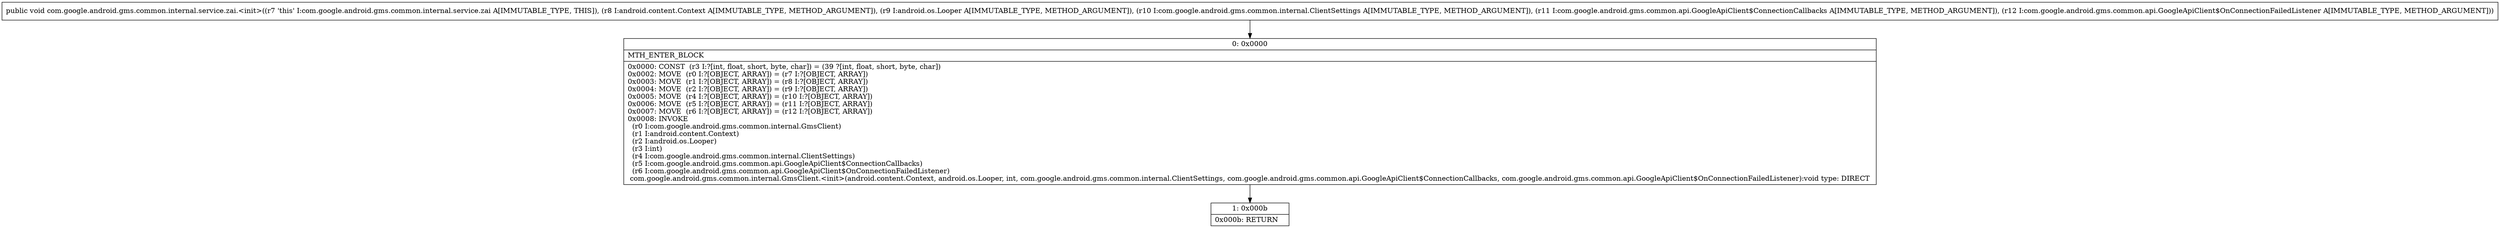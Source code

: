 digraph "CFG forcom.google.android.gms.common.internal.service.zai.\<init\>(Landroid\/content\/Context;Landroid\/os\/Looper;Lcom\/google\/android\/gms\/common\/internal\/ClientSettings;Lcom\/google\/android\/gms\/common\/api\/GoogleApiClient$ConnectionCallbacks;Lcom\/google\/android\/gms\/common\/api\/GoogleApiClient$OnConnectionFailedListener;)V" {
Node_0 [shape=record,label="{0\:\ 0x0000|MTH_ENTER_BLOCK\l|0x0000: CONST  (r3 I:?[int, float, short, byte, char]) = (39 ?[int, float, short, byte, char]) \l0x0002: MOVE  (r0 I:?[OBJECT, ARRAY]) = (r7 I:?[OBJECT, ARRAY]) \l0x0003: MOVE  (r1 I:?[OBJECT, ARRAY]) = (r8 I:?[OBJECT, ARRAY]) \l0x0004: MOVE  (r2 I:?[OBJECT, ARRAY]) = (r9 I:?[OBJECT, ARRAY]) \l0x0005: MOVE  (r4 I:?[OBJECT, ARRAY]) = (r10 I:?[OBJECT, ARRAY]) \l0x0006: MOVE  (r5 I:?[OBJECT, ARRAY]) = (r11 I:?[OBJECT, ARRAY]) \l0x0007: MOVE  (r6 I:?[OBJECT, ARRAY]) = (r12 I:?[OBJECT, ARRAY]) \l0x0008: INVOKE  \l  (r0 I:com.google.android.gms.common.internal.GmsClient)\l  (r1 I:android.content.Context)\l  (r2 I:android.os.Looper)\l  (r3 I:int)\l  (r4 I:com.google.android.gms.common.internal.ClientSettings)\l  (r5 I:com.google.android.gms.common.api.GoogleApiClient$ConnectionCallbacks)\l  (r6 I:com.google.android.gms.common.api.GoogleApiClient$OnConnectionFailedListener)\l com.google.android.gms.common.internal.GmsClient.\<init\>(android.content.Context, android.os.Looper, int, com.google.android.gms.common.internal.ClientSettings, com.google.android.gms.common.api.GoogleApiClient$ConnectionCallbacks, com.google.android.gms.common.api.GoogleApiClient$OnConnectionFailedListener):void type: DIRECT \l}"];
Node_1 [shape=record,label="{1\:\ 0x000b|0x000b: RETURN   \l}"];
MethodNode[shape=record,label="{public void com.google.android.gms.common.internal.service.zai.\<init\>((r7 'this' I:com.google.android.gms.common.internal.service.zai A[IMMUTABLE_TYPE, THIS]), (r8 I:android.content.Context A[IMMUTABLE_TYPE, METHOD_ARGUMENT]), (r9 I:android.os.Looper A[IMMUTABLE_TYPE, METHOD_ARGUMENT]), (r10 I:com.google.android.gms.common.internal.ClientSettings A[IMMUTABLE_TYPE, METHOD_ARGUMENT]), (r11 I:com.google.android.gms.common.api.GoogleApiClient$ConnectionCallbacks A[IMMUTABLE_TYPE, METHOD_ARGUMENT]), (r12 I:com.google.android.gms.common.api.GoogleApiClient$OnConnectionFailedListener A[IMMUTABLE_TYPE, METHOD_ARGUMENT])) }"];
MethodNode -> Node_0;
Node_0 -> Node_1;
}

